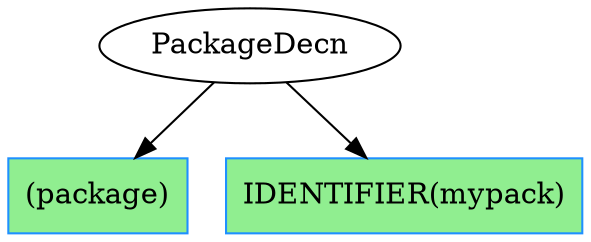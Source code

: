 digraph AST {
	ordering=out;
	1 [label="IDENTIFIER(mypack)" shape=box style=filled color="dodgerblue" fillcolor="lightgreen"];
	2 [label="(package)" shape=box style=filled color="dodgerblue" fillcolor="lightgreen"];
	3 [label="PackageDecn"];
	3 -> 2;
	3 -> 1;
}
